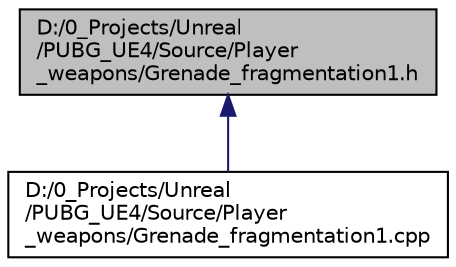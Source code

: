 digraph "D:/0_Projects/Unreal/PUBG_UE4/Source/Player_weapons/Grenade_fragmentation1.h"
{
 // LATEX_PDF_SIZE
  edge [fontname="Helvetica",fontsize="10",labelfontname="Helvetica",labelfontsize="10"];
  node [fontname="Helvetica",fontsize="10",shape=record];
  Node1 [label="D:/0_Projects/Unreal\l/PUBG_UE4/Source/Player\l_weapons/Grenade_fragmentation1.h",height=0.2,width=0.4,color="black", fillcolor="grey75", style="filled", fontcolor="black",tooltip=" "];
  Node1 -> Node2 [dir="back",color="midnightblue",fontsize="10",style="solid"];
  Node2 [label="D:/0_Projects/Unreal\l/PUBG_UE4/Source/Player\l_weapons/Grenade_fragmentation1.cpp",height=0.2,width=0.4,color="black", fillcolor="white", style="filled",URL="$_grenade__fragmentation1_8cpp.html",tooltip=" "];
}

